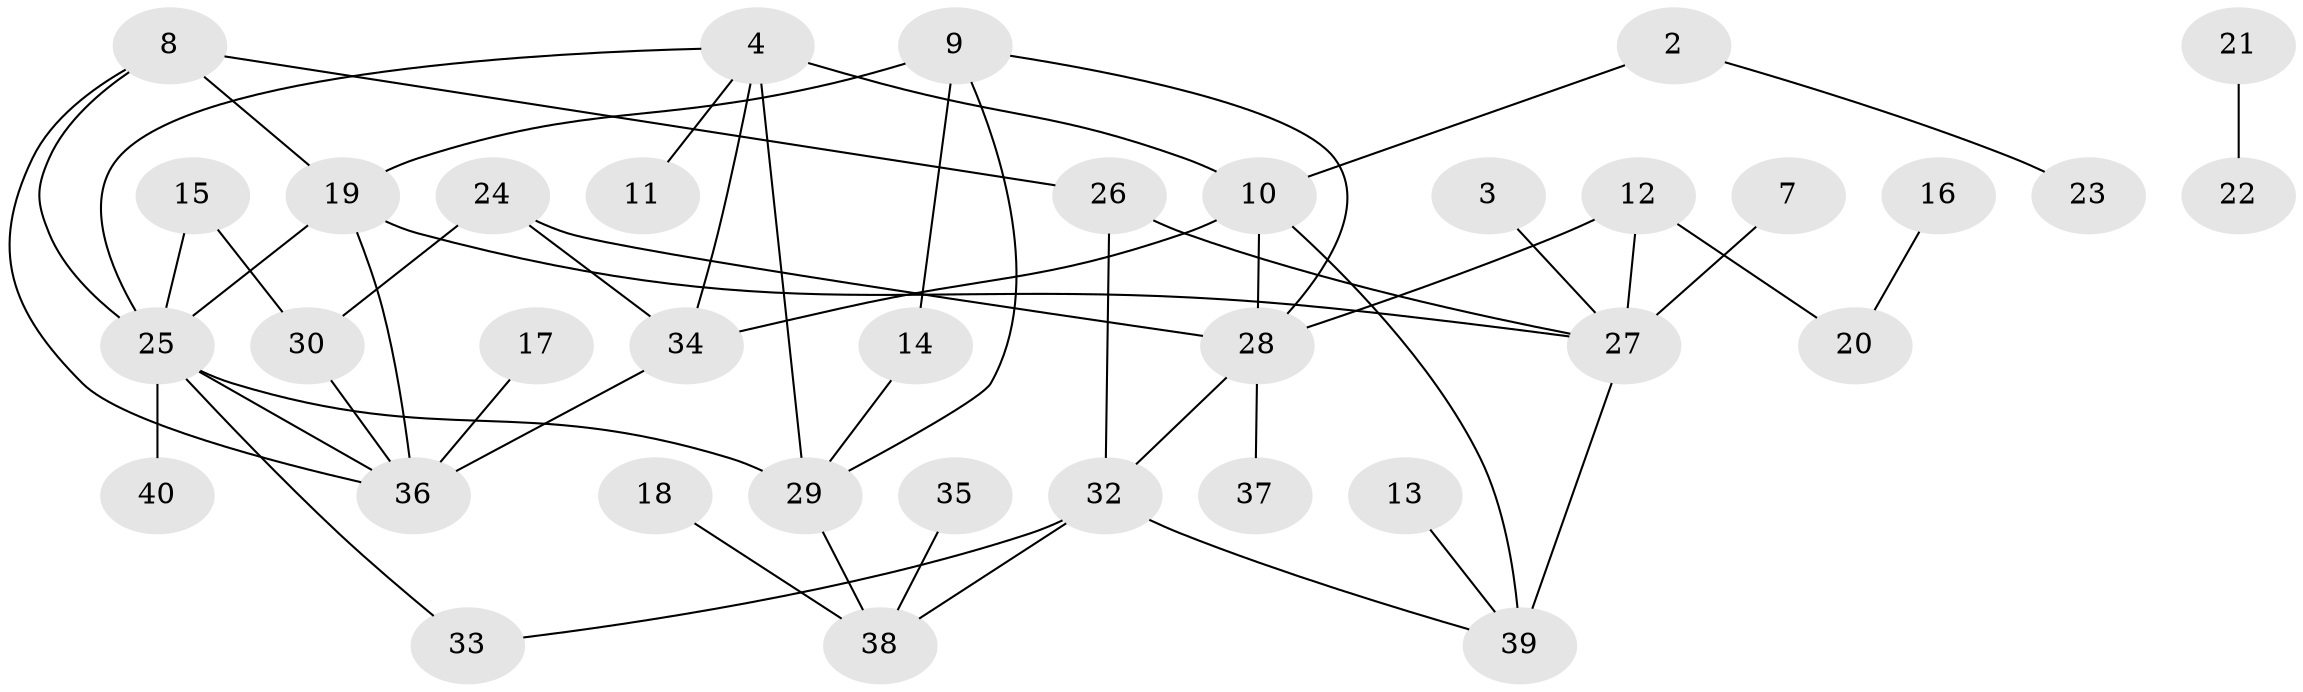 // original degree distribution, {2: 0.3291139240506329, 1: 0.26582278481012656, 0: 0.05063291139240506, 3: 0.12658227848101267, 5: 0.0759493670886076, 4: 0.11392405063291139, 7: 0.012658227848101266, 6: 0.02531645569620253}
// Generated by graph-tools (version 1.1) at 2025/49/03/09/25 03:49:09]
// undirected, 36 vertices, 53 edges
graph export_dot {
graph [start="1"]
  node [color=gray90,style=filled];
  2;
  3;
  4;
  7;
  8;
  9;
  10;
  11;
  12;
  13;
  14;
  15;
  16;
  17;
  18;
  19;
  20;
  21;
  22;
  23;
  24;
  25;
  26;
  27;
  28;
  29;
  30;
  32;
  33;
  34;
  35;
  36;
  37;
  38;
  39;
  40;
  2 -- 10 [weight=1.0];
  2 -- 23 [weight=1.0];
  3 -- 27 [weight=1.0];
  4 -- 10 [weight=1.0];
  4 -- 11 [weight=1.0];
  4 -- 25 [weight=1.0];
  4 -- 29 [weight=1.0];
  4 -- 34 [weight=1.0];
  7 -- 27 [weight=1.0];
  8 -- 19 [weight=1.0];
  8 -- 25 [weight=1.0];
  8 -- 26 [weight=1.0];
  8 -- 36 [weight=1.0];
  9 -- 14 [weight=1.0];
  9 -- 19 [weight=1.0];
  9 -- 28 [weight=1.0];
  9 -- 29 [weight=1.0];
  10 -- 28 [weight=1.0];
  10 -- 34 [weight=1.0];
  10 -- 39 [weight=1.0];
  12 -- 20 [weight=1.0];
  12 -- 27 [weight=1.0];
  12 -- 28 [weight=1.0];
  13 -- 39 [weight=1.0];
  14 -- 29 [weight=1.0];
  15 -- 25 [weight=1.0];
  15 -- 30 [weight=1.0];
  16 -- 20 [weight=1.0];
  17 -- 36 [weight=1.0];
  18 -- 38 [weight=1.0];
  19 -- 25 [weight=1.0];
  19 -- 27 [weight=1.0];
  19 -- 36 [weight=1.0];
  21 -- 22 [weight=1.0];
  24 -- 28 [weight=1.0];
  24 -- 30 [weight=1.0];
  24 -- 34 [weight=1.0];
  25 -- 29 [weight=1.0];
  25 -- 33 [weight=1.0];
  25 -- 36 [weight=1.0];
  25 -- 40 [weight=1.0];
  26 -- 27 [weight=1.0];
  26 -- 32 [weight=1.0];
  27 -- 39 [weight=2.0];
  28 -- 32 [weight=1.0];
  28 -- 37 [weight=1.0];
  29 -- 38 [weight=1.0];
  30 -- 36 [weight=1.0];
  32 -- 33 [weight=1.0];
  32 -- 38 [weight=1.0];
  32 -- 39 [weight=1.0];
  34 -- 36 [weight=1.0];
  35 -- 38 [weight=1.0];
}
